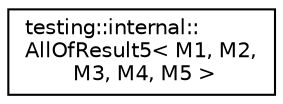 digraph "Graphical Class Hierarchy"
{
  edge [fontname="Helvetica",fontsize="10",labelfontname="Helvetica",labelfontsize="10"];
  node [fontname="Helvetica",fontsize="10",shape=record];
  rankdir="LR";
  Node0 [label="testing::internal::\lAllOfResult5\< M1, M2,\l M3, M4, M5 \>",height=0.2,width=0.4,color="black", fillcolor="white", style="filled",URL="$structtesting_1_1internal_1_1AllOfResult5.html"];
}
